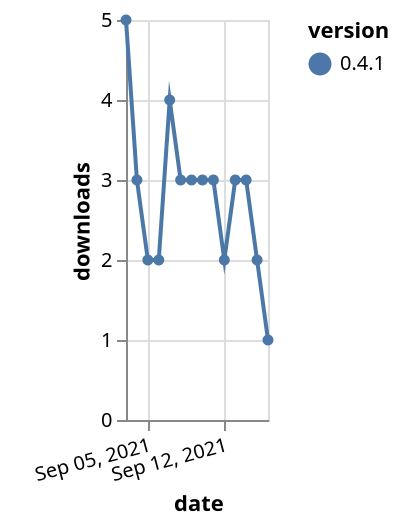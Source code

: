 {"$schema": "https://vega.github.io/schema/vega-lite/v5.json", "description": "A simple bar chart with embedded data.", "data": {"values": [{"date": "2021-09-03", "total": 1382, "delta": 5, "version": "0.4.1"}, {"date": "2021-09-04", "total": 1385, "delta": 3, "version": "0.4.1"}, {"date": "2021-09-05", "total": 1387, "delta": 2, "version": "0.4.1"}, {"date": "2021-09-06", "total": 1389, "delta": 2, "version": "0.4.1"}, {"date": "2021-09-07", "total": 1393, "delta": 4, "version": "0.4.1"}, {"date": "2021-09-08", "total": 1396, "delta": 3, "version": "0.4.1"}, {"date": "2021-09-09", "total": 1399, "delta": 3, "version": "0.4.1"}, {"date": "2021-09-10", "total": 1402, "delta": 3, "version": "0.4.1"}, {"date": "2021-09-11", "total": 1405, "delta": 3, "version": "0.4.1"}, {"date": "2021-09-12", "total": 1407, "delta": 2, "version": "0.4.1"}, {"date": "2021-09-13", "total": 1410, "delta": 3, "version": "0.4.1"}, {"date": "2021-09-14", "total": 1413, "delta": 3, "version": "0.4.1"}, {"date": "2021-09-15", "total": 1415, "delta": 2, "version": "0.4.1"}, {"date": "2021-09-16", "total": 1416, "delta": 1, "version": "0.4.1"}]}, "width": "container", "mark": {"type": "line", "point": {"filled": true}}, "encoding": {"x": {"field": "date", "type": "temporal", "timeUnit": "yearmonthdate", "title": "date", "axis": {"labelAngle": -15}}, "y": {"field": "delta", "type": "quantitative", "title": "downloads"}, "color": {"field": "version", "type": "nominal"}, "tooltip": {"field": "delta"}}}